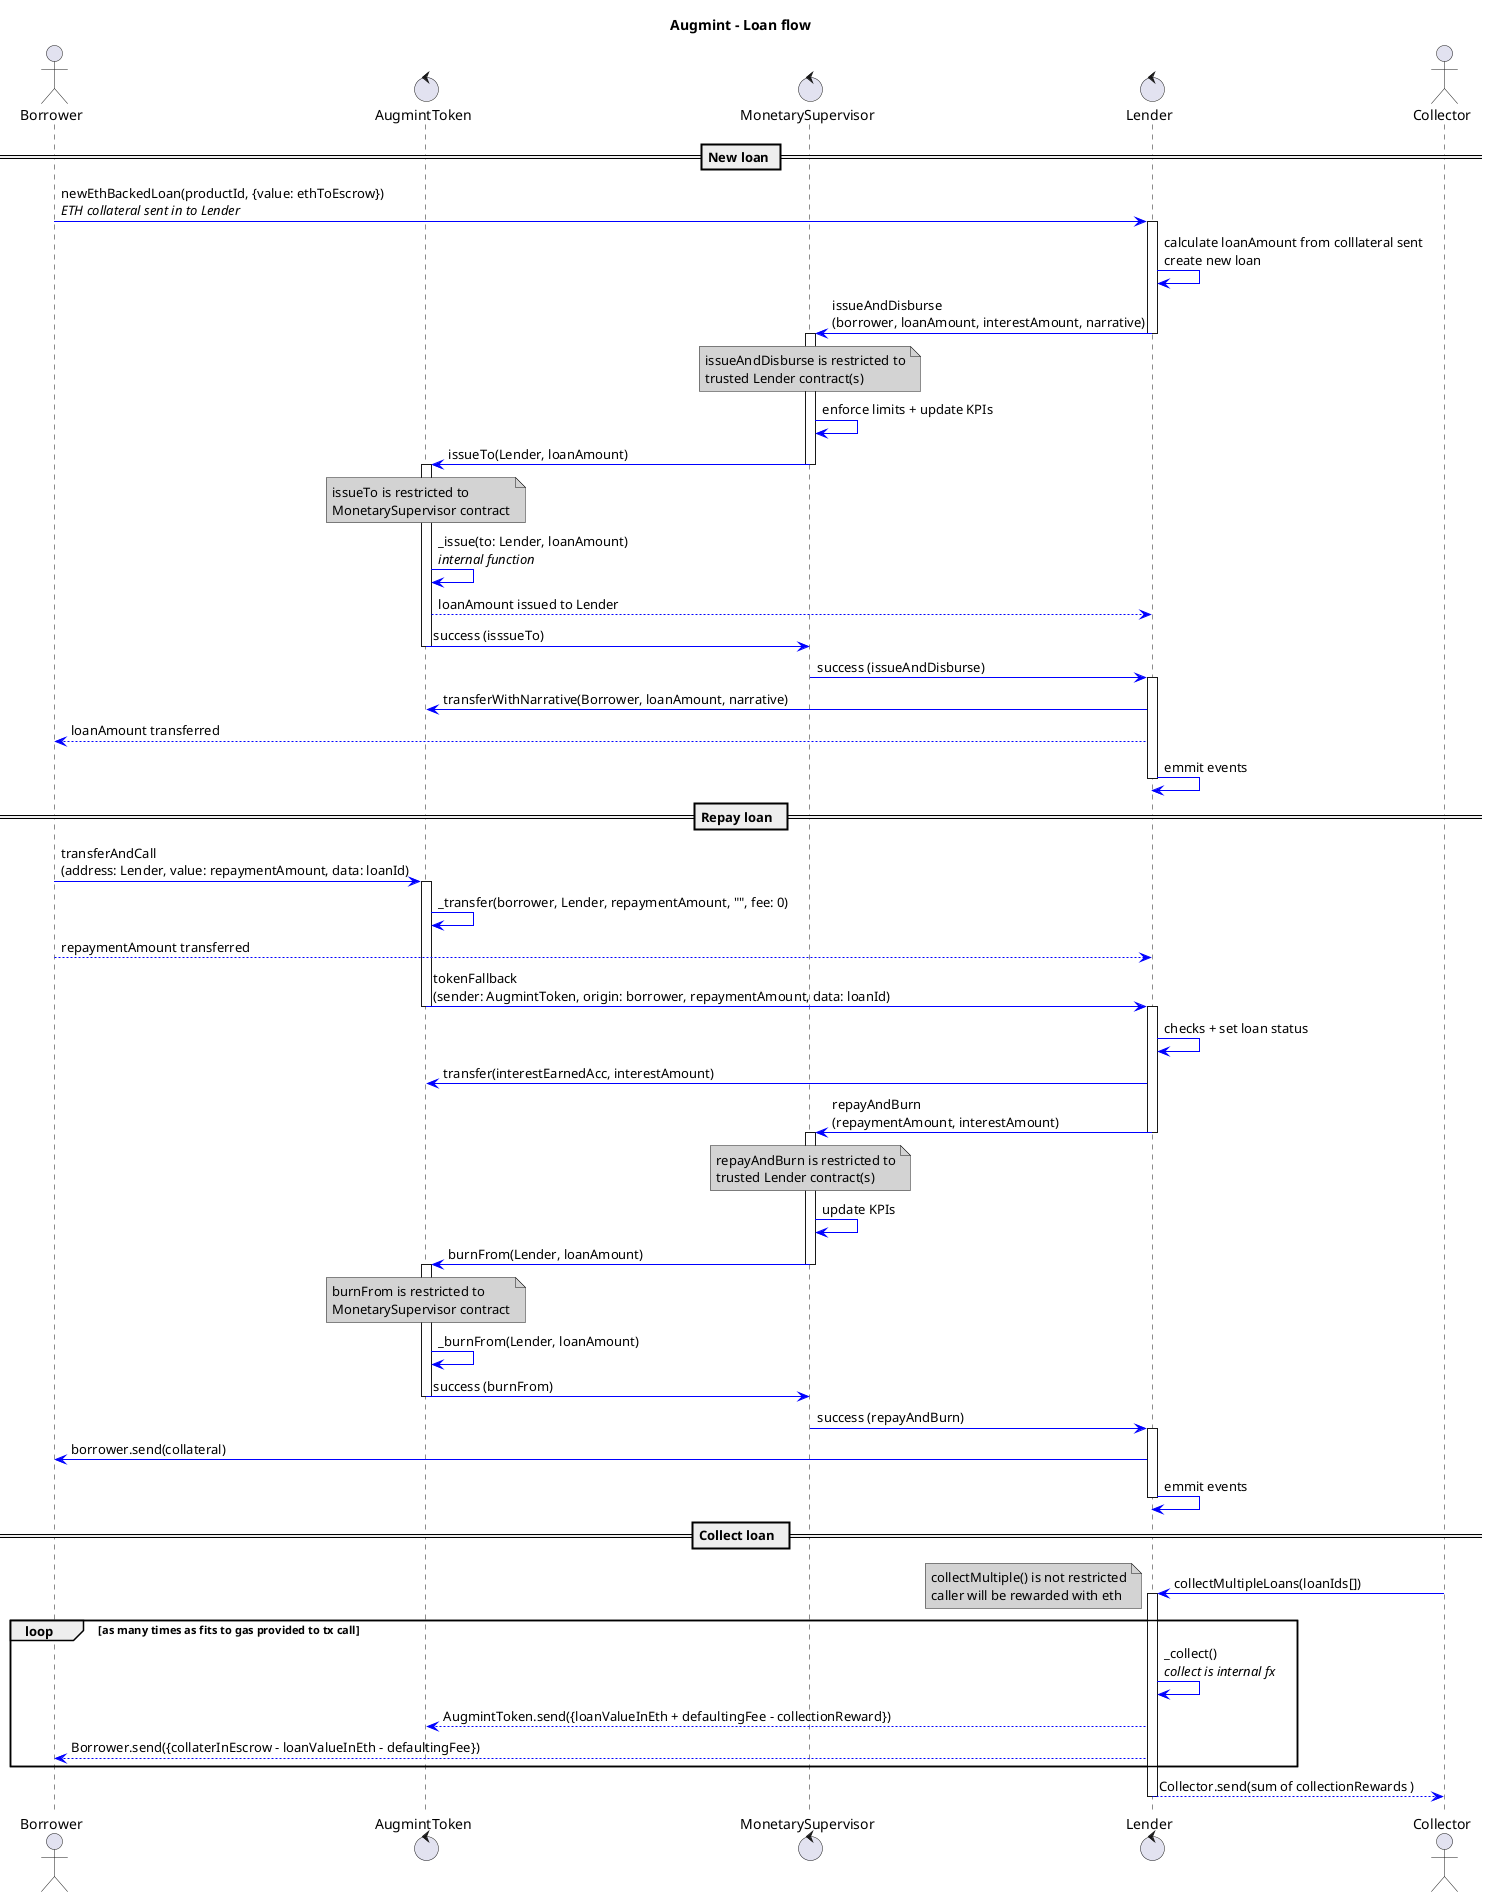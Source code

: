 @startuml
title **Augmint** - Loan flow
skinparam ArrowColor #blue
skinparam noteBackgroundColor #lightgrey

actor Borrower
control AugmintToken
control MonetarySupervisor
control Lender
actor Collector

== New loan ==
Borrower -> Lender : newEthBackedLoan(productId, {value: ethToEscrow})\n//ETH collateral sent in to Lender//

activate Lender
    Lender -> Lender : calculate loanAmount from colllateral sent\ncreate new loan
    Lender -> MonetarySupervisor : issueAndDisburse\n(borrower, loanAmount, interestAmount, narrative)
deactivate Lender

activate MonetarySupervisor
    note over MonetarySupervisor
        issueAndDisburse is restricted to
        trusted Lender contract(s)
    end note
    MonetarySupervisor -> MonetarySupervisor : enforce limits + update KPIs
    MonetarySupervisor -> AugmintToken : issueTo(Lender, loanAmount)
deactivate MonetarySupervisor

activate AugmintToken
    note over AugmintToken
        issueTo is restricted to
        MonetarySupervisor contract
    end note
    AugmintToken -> AugmintToken : _issue(to: Lender, loanAmount)\n//internal function//
    AugmintToken --> Lender : loanAmount issued to Lender
    AugmintToken -> MonetarySupervisor : success (isssueTo)
deactivate AugmintToken

MonetarySupervisor -> Lender : success (issueAndDisburse)

activate Lender
    Lender -> AugmintToken : transferWithNarrative(Borrower, loanAmount, narrative)
    Lender --> Borrower : loanAmount transferred
    Lender -> Lender : emmit events
deactivate Lender


== Repay loan  ==
Borrower -> AugmintToken : transferAndCall\n(address: Lender, value: repaymentAmount, data: loanId)

activate AugmintToken
    AugmintToken -> AugmintToken : _transfer(borrower, Lender, repaymentAmount, "", fee: 0)
    Borrower --> Lender : repaymentAmount transferred
    AugmintToken -> Lender : tokenFallback\n(sender: AugmintToken, origin: borrower, repaymentAmount, data: loanId)
deactivate AugmintToken

activate Lender
    Lender -> Lender : checks + set loan status
    Lender -> AugmintToken : transfer(interestEarnedAcc, interestAmount)
    Lender -> MonetarySupervisor : repayAndBurn\n(repaymentAmount, interestAmount)
    note over MonetarySupervisor
        repayAndBurn is restricted to
        trusted Lender contract(s)
    end note
deactivate Lender

activate MonetarySupervisor
    MonetarySupervisor -> MonetarySupervisor : update KPIs
    MonetarySupervisor -> AugmintToken : burnFrom(Lender, loanAmount)
    note over AugmintToken
        burnFrom is restricted to
        MonetarySupervisor contract
    end note
deactivate MonetarySupervisor

activate AugmintToken
    AugmintToken -> AugmintToken : _burnFrom(Lender, loanAmount)
    AugmintToken -> MonetarySupervisor : success (burnFrom)
deactivate AugmintToken

MonetarySupervisor -> Lender : success (repayAndBurn)

activate Lender
Lender -> Borrower : borrower.send(collateral)
Lender -> Lender : emmit events
deactivate Lender

== Collect loan  ==
Collector -> Lender : collectMultipleLoans(loanIds[])
note left
    collectMultiple() is not restricted
    caller will be rewarded with eth
end note
activate Lender

loop as many times as fits to gas provided to tx call
    Lender -> Lender : _collect()\n//collect is internal fx//
    Lender --> AugmintToken : AugmintToken.send({loanValueInEth + defaultingFee - collectionReward})
    Lender --> Borrower : Borrower.send({collaterInEscrow - loanValueInEth - defaultingFee})
end
Lender --> Collector : Collector.send(sum of collectionRewards )

deactivate Lender
@enduml
